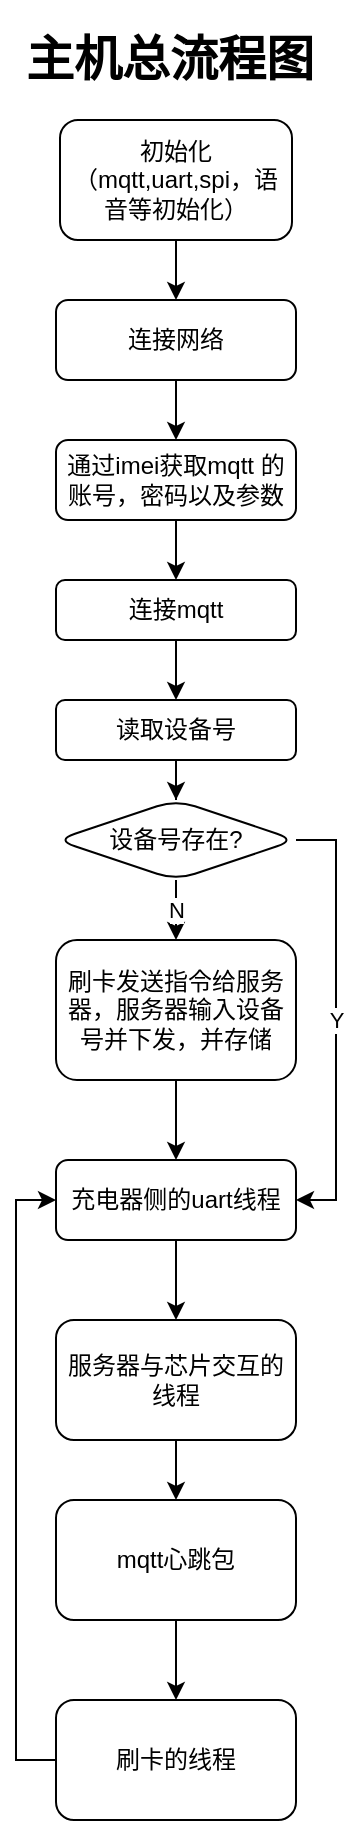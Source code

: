 <mxfile version="14.7.3" type="github" pages="5">
  <diagram id="C5RBs43oDa-KdzZeNtuy" name="第1页">
    <mxGraphModel dx="1422" dy="706" grid="1" gridSize="10" guides="1" tooltips="1" connect="1" arrows="1" fold="1" page="1" pageScale="1" pageWidth="827" pageHeight="1169" math="0" shadow="0">
      <root>
        <mxCell id="WIyWlLk6GJQsqaUBKTNV-0" />
        <mxCell id="WIyWlLk6GJQsqaUBKTNV-1" parent="WIyWlLk6GJQsqaUBKTNV-0" />
        <mxCell id="UVPQSrzfOadHY_243R0E-7" value="" style="edgeStyle=orthogonalEdgeStyle;rounded=0;orthogonalLoop=1;jettySize=auto;html=1;" parent="WIyWlLk6GJQsqaUBKTNV-1" source="WIyWlLk6GJQsqaUBKTNV-3" target="UVPQSrzfOadHY_243R0E-6" edge="1">
          <mxGeometry relative="1" as="geometry" />
        </mxCell>
        <mxCell id="WIyWlLk6GJQsqaUBKTNV-3" value="初始化（mqtt,uart,spi，语音等初始化）" style="rounded=1;whiteSpace=wrap;html=1;fontSize=12;glass=0;strokeWidth=1;shadow=0;" parent="WIyWlLk6GJQsqaUBKTNV-1" vertex="1">
          <mxGeometry x="336" y="110" width="116" height="60" as="geometry" />
        </mxCell>
        <mxCell id="UVPQSrzfOadHY_243R0E-9" value="" style="edgeStyle=orthogonalEdgeStyle;rounded=0;orthogonalLoop=1;jettySize=auto;html=1;" parent="WIyWlLk6GJQsqaUBKTNV-1" source="UVPQSrzfOadHY_243R0E-6" target="UVPQSrzfOadHY_243R0E-8" edge="1">
          <mxGeometry relative="1" as="geometry" />
        </mxCell>
        <mxCell id="UVPQSrzfOadHY_243R0E-6" value="连接网络" style="whiteSpace=wrap;html=1;rounded=1;shadow=0;strokeWidth=1;glass=0;" parent="WIyWlLk6GJQsqaUBKTNV-1" vertex="1">
          <mxGeometry x="334" y="200" width="120" height="40" as="geometry" />
        </mxCell>
        <mxCell id="UVPQSrzfOadHY_243R0E-19" value="" style="edgeStyle=orthogonalEdgeStyle;rounded=0;orthogonalLoop=1;jettySize=auto;html=1;" parent="WIyWlLk6GJQsqaUBKTNV-1" source="UVPQSrzfOadHY_243R0E-8" target="UVPQSrzfOadHY_243R0E-18" edge="1">
          <mxGeometry relative="1" as="geometry" />
        </mxCell>
        <mxCell id="UVPQSrzfOadHY_243R0E-8" value="通过imei获取mqtt 的账号，密码以及参数" style="whiteSpace=wrap;html=1;rounded=1;shadow=0;strokeWidth=1;glass=0;" parent="WIyWlLk6GJQsqaUBKTNV-1" vertex="1">
          <mxGeometry x="334" y="270" width="120" height="40" as="geometry" />
        </mxCell>
        <mxCell id="UVPQSrzfOadHY_243R0E-44" style="edgeStyle=orthogonalEdgeStyle;rounded=0;orthogonalLoop=1;jettySize=auto;html=1;exitX=0.5;exitY=1;exitDx=0;exitDy=0;entryX=0.5;entryY=0;entryDx=0;entryDy=0;" parent="WIyWlLk6GJQsqaUBKTNV-1" source="UVPQSrzfOadHY_243R0E-18" target="UVPQSrzfOadHY_243R0E-42" edge="1">
          <mxGeometry relative="1" as="geometry" />
        </mxCell>
        <mxCell id="UVPQSrzfOadHY_243R0E-18" value="连接mqtt" style="rounded=1;whiteSpace=wrap;html=1;" parent="WIyWlLk6GJQsqaUBKTNV-1" vertex="1">
          <mxGeometry x="334" y="340" width="120" height="30" as="geometry" />
        </mxCell>
        <object label="N" id="UVPQSrzfOadHY_243R0E-28">
          <mxCell style="edgeStyle=orthogonalEdgeStyle;rounded=0;orthogonalLoop=1;jettySize=auto;html=1;" parent="WIyWlLk6GJQsqaUBKTNV-1" source="UVPQSrzfOadHY_243R0E-25" target="UVPQSrzfOadHY_243R0E-27" edge="1">
            <mxGeometry relative="1" as="geometry" />
          </mxCell>
        </object>
        <mxCell id="UVPQSrzfOadHY_243R0E-55" value="Y" style="edgeStyle=orthogonalEdgeStyle;rounded=0;orthogonalLoop=1;jettySize=auto;html=1;exitX=1;exitY=0.5;exitDx=0;exitDy=0;entryX=1;entryY=0.5;entryDx=0;entryDy=0;" parent="WIyWlLk6GJQsqaUBKTNV-1" source="UVPQSrzfOadHY_243R0E-25" target="UVPQSrzfOadHY_243R0E-36" edge="1">
          <mxGeometry relative="1" as="geometry" />
        </mxCell>
        <mxCell id="UVPQSrzfOadHY_243R0E-25" value="设备号存在?" style="rhombus;whiteSpace=wrap;html=1;rounded=1;" parent="WIyWlLk6GJQsqaUBKTNV-1" vertex="1">
          <mxGeometry x="334" y="450" width="120" height="40" as="geometry" />
        </mxCell>
        <mxCell id="UVPQSrzfOadHY_243R0E-37" value="" style="edgeStyle=orthogonalEdgeStyle;rounded=0;orthogonalLoop=1;jettySize=auto;html=1;" parent="WIyWlLk6GJQsqaUBKTNV-1" source="UVPQSrzfOadHY_243R0E-27" target="UVPQSrzfOadHY_243R0E-36" edge="1">
          <mxGeometry relative="1" as="geometry" />
        </mxCell>
        <mxCell id="UVPQSrzfOadHY_243R0E-27" value="刷卡发送指令给服务器，服务器输入设备号并下发，并存储" style="whiteSpace=wrap;html=1;rounded=1;" parent="WIyWlLk6GJQsqaUBKTNV-1" vertex="1">
          <mxGeometry x="334" y="520" width="120" height="70" as="geometry" />
        </mxCell>
        <mxCell id="UVPQSrzfOadHY_243R0E-52" value="" style="edgeStyle=orthogonalEdgeStyle;rounded=0;orthogonalLoop=1;jettySize=auto;html=1;" parent="WIyWlLk6GJQsqaUBKTNV-1" source="UVPQSrzfOadHY_243R0E-36" target="UVPQSrzfOadHY_243R0E-51" edge="1">
          <mxGeometry relative="1" as="geometry" />
        </mxCell>
        <mxCell id="UVPQSrzfOadHY_243R0E-36" value="充电器侧的uart线程" style="whiteSpace=wrap;html=1;rounded=1;" parent="WIyWlLk6GJQsqaUBKTNV-1" vertex="1">
          <mxGeometry x="334" y="630" width="120" height="40" as="geometry" />
        </mxCell>
        <mxCell id="UVPQSrzfOadHY_243R0E-48" style="edgeStyle=orthogonalEdgeStyle;rounded=0;orthogonalLoop=1;jettySize=auto;html=1;exitX=0.5;exitY=1;exitDx=0;exitDy=0;" parent="WIyWlLk6GJQsqaUBKTNV-1" source="UVPQSrzfOadHY_243R0E-42" target="UVPQSrzfOadHY_243R0E-25" edge="1">
          <mxGeometry relative="1" as="geometry" />
        </mxCell>
        <mxCell id="UVPQSrzfOadHY_243R0E-42" value="读取设备号" style="rounded=1;whiteSpace=wrap;html=1;" parent="WIyWlLk6GJQsqaUBKTNV-1" vertex="1">
          <mxGeometry x="334" y="400" width="120" height="30" as="geometry" />
        </mxCell>
        <mxCell id="vtrf_1BCmKw597Qyf-bW-1" style="edgeStyle=orthogonalEdgeStyle;rounded=0;orthogonalLoop=1;jettySize=auto;html=1;exitX=0.5;exitY=1;exitDx=0;exitDy=0;entryX=0.5;entryY=0;entryDx=0;entryDy=0;" parent="WIyWlLk6GJQsqaUBKTNV-1" source="UVPQSrzfOadHY_243R0E-51" target="vtrf_1BCmKw597Qyf-bW-0" edge="1">
          <mxGeometry relative="1" as="geometry" />
        </mxCell>
        <mxCell id="UVPQSrzfOadHY_243R0E-51" value="服务器与芯片交互的线程" style="whiteSpace=wrap;html=1;rounded=1;" parent="WIyWlLk6GJQsqaUBKTNV-1" vertex="1">
          <mxGeometry x="334" y="710" width="120" height="60" as="geometry" />
        </mxCell>
        <mxCell id="UVPQSrzfOadHY_243R0E-56" style="edgeStyle=orthogonalEdgeStyle;rounded=0;orthogonalLoop=1;jettySize=auto;html=1;exitX=0;exitY=0.5;exitDx=0;exitDy=0;entryX=0;entryY=0.5;entryDx=0;entryDy=0;" parent="WIyWlLk6GJQsqaUBKTNV-1" source="UVPQSrzfOadHY_243R0E-53" target="UVPQSrzfOadHY_243R0E-36" edge="1">
          <mxGeometry relative="1" as="geometry" />
        </mxCell>
        <mxCell id="UVPQSrzfOadHY_243R0E-53" value="刷卡的线程" style="whiteSpace=wrap;html=1;rounded=1;" parent="WIyWlLk6GJQsqaUBKTNV-1" vertex="1">
          <mxGeometry x="334" y="900" width="120" height="60" as="geometry" />
        </mxCell>
        <mxCell id="UVPQSrzfOadHY_243R0E-60" value="&lt;h1&gt;主机总流程图&lt;/h1&gt;" style="text;html=1;strokeColor=none;fillColor=none;spacing=5;spacingTop=-20;whiteSpace=wrap;overflow=hidden;rounded=0;" parent="WIyWlLk6GJQsqaUBKTNV-1" vertex="1">
          <mxGeometry x="313.5" y="60" width="161" height="50" as="geometry" />
        </mxCell>
        <mxCell id="vtrf_1BCmKw597Qyf-bW-2" style="edgeStyle=orthogonalEdgeStyle;rounded=0;orthogonalLoop=1;jettySize=auto;html=1;exitX=0.5;exitY=1;exitDx=0;exitDy=0;entryX=0.5;entryY=0;entryDx=0;entryDy=0;" parent="WIyWlLk6GJQsqaUBKTNV-1" source="vtrf_1BCmKw597Qyf-bW-0" target="UVPQSrzfOadHY_243R0E-53" edge="1">
          <mxGeometry relative="1" as="geometry" />
        </mxCell>
        <mxCell id="vtrf_1BCmKw597Qyf-bW-0" value="mqtt心跳包" style="rounded=1;whiteSpace=wrap;html=1;" parent="WIyWlLk6GJQsqaUBKTNV-1" vertex="1">
          <mxGeometry x="334" y="800" width="120" height="60" as="geometry" />
        </mxCell>
      </root>
    </mxGraphModel>
  </diagram>
  <diagram id="nj0AoKfuhvohnEqDAQ3e" name="第 2 页">
    <mxGraphModel dx="1422" dy="706" grid="1" gridSize="10" guides="1" tooltips="1" connect="1" arrows="1" fold="1" page="1" pageScale="1" pageWidth="827" pageHeight="1169" math="0" shadow="0">
      <root>
        <mxCell id="WlBqfJiJpJ3YBaILudPC-0" />
        <mxCell id="WlBqfJiJpJ3YBaILudPC-1" parent="WlBqfJiJpJ3YBaILudPC-0" />
        <mxCell id="qhLsab74K54gPuSMVCuZ-0" value="" style="edgeStyle=orthogonalEdgeStyle;rounded=0;orthogonalLoop=1;jettySize=auto;html=1;" parent="WlBqfJiJpJ3YBaILudPC-1" source="qhLsab74K54gPuSMVCuZ-1" target="qhLsab74K54gPuSMVCuZ-3" edge="1">
          <mxGeometry relative="1" as="geometry" />
        </mxCell>
        <mxCell id="qhLsab74K54gPuSMVCuZ-1" value="接收对应的指令" style="rounded=1;whiteSpace=wrap;html=1;fontSize=12;glass=0;strokeWidth=1;shadow=0;" parent="WlBqfJiJpJ3YBaILudPC-1" vertex="1">
          <mxGeometry x="200" y="50" width="120" height="40" as="geometry" />
        </mxCell>
        <mxCell id="qhLsab74K54gPuSMVCuZ-2" value="" style="edgeStyle=orthogonalEdgeStyle;rounded=0;orthogonalLoop=1;jettySize=auto;html=1;" parent="WlBqfJiJpJ3YBaILudPC-1" source="qhLsab74K54gPuSMVCuZ-3" target="qhLsab74K54gPuSMVCuZ-5" edge="1">
          <mxGeometry relative="1" as="geometry" />
        </mxCell>
        <mxCell id="qhLsab74K54gPuSMVCuZ-3" value="对指令做对应的解析" style="rounded=1;whiteSpace=wrap;html=1;fontSize=12;glass=0;strokeWidth=1;shadow=0;" parent="WlBqfJiJpJ3YBaILudPC-1" vertex="1">
          <mxGeometry x="200" y="120" width="120" height="40" as="geometry" />
        </mxCell>
        <mxCell id="qhLsab74K54gPuSMVCuZ-4" value="" style="edgeStyle=orthogonalEdgeStyle;rounded=0;orthogonalLoop=1;jettySize=auto;html=1;" parent="WlBqfJiJpJ3YBaILudPC-1" source="qhLsab74K54gPuSMVCuZ-5" target="qhLsab74K54gPuSMVCuZ-7" edge="1">
          <mxGeometry relative="1" as="geometry" />
        </mxCell>
        <mxCell id="qhLsab74K54gPuSMVCuZ-5" value="获取cd的值，并且根据cd的值做不同的逻辑处理" style="rounded=1;whiteSpace=wrap;html=1;fontSize=12;glass=0;strokeWidth=1;shadow=0;" parent="WlBqfJiJpJ3YBaILudPC-1" vertex="1">
          <mxGeometry x="200" y="180" width="120" height="60" as="geometry" />
        </mxCell>
        <mxCell id="qhLsab74K54gPuSMVCuZ-6" value="N" style="edgeStyle=orthogonalEdgeStyle;rounded=0;orthogonalLoop=1;jettySize=auto;html=1;" parent="WlBqfJiJpJ3YBaILudPC-1" source="qhLsab74K54gPuSMVCuZ-7" target="qhLsab74K54gPuSMVCuZ-9" edge="1">
          <mxGeometry relative="1" as="geometry" />
        </mxCell>
        <mxCell id="JHAGNPXm0RqZZuI5D1Ja-26" value="Y" style="edgeStyle=orthogonalEdgeStyle;rounded=0;orthogonalLoop=1;jettySize=auto;html=1;" parent="WlBqfJiJpJ3YBaILudPC-1" source="qhLsab74K54gPuSMVCuZ-7" target="JHAGNPXm0RqZZuI5D1Ja-25" edge="1">
          <mxGeometry relative="1" as="geometry" />
        </mxCell>
        <mxCell id="qhLsab74K54gPuSMVCuZ-7" value="cd = 01?" style="rhombus;whiteSpace=wrap;html=1;rounded=1;shadow=0;strokeWidth=1;glass=0;" parent="WlBqfJiJpJ3YBaILudPC-1" vertex="1">
          <mxGeometry x="190" y="260" width="140" height="50" as="geometry" />
        </mxCell>
        <mxCell id="qhLsab74K54gPuSMVCuZ-8" value="N" style="edgeStyle=orthogonalEdgeStyle;rounded=0;orthogonalLoop=1;jettySize=auto;html=1;" parent="WlBqfJiJpJ3YBaILudPC-1" source="qhLsab74K54gPuSMVCuZ-9" target="qhLsab74K54gPuSMVCuZ-10" edge="1">
          <mxGeometry relative="1" as="geometry" />
        </mxCell>
        <mxCell id="JHAGNPXm0RqZZuI5D1Ja-30" value="Y" style="edgeStyle=orthogonalEdgeStyle;rounded=0;orthogonalLoop=1;jettySize=auto;html=1;" parent="WlBqfJiJpJ3YBaILudPC-1" source="qhLsab74K54gPuSMVCuZ-9" target="JHAGNPXm0RqZZuI5D1Ja-29" edge="1">
          <mxGeometry relative="1" as="geometry" />
        </mxCell>
        <mxCell id="qhLsab74K54gPuSMVCuZ-9" value="cd = 02?" style="rhombus;whiteSpace=wrap;html=1;rounded=1;shadow=0;strokeWidth=1;glass=0;" parent="WlBqfJiJpJ3YBaILudPC-1" vertex="1">
          <mxGeometry x="190" y="330" width="140" height="50" as="geometry" />
        </mxCell>
        <mxCell id="JHAGNPXm0RqZZuI5D1Ja-1" value="N" style="edgeStyle=orthogonalEdgeStyle;rounded=0;orthogonalLoop=1;jettySize=auto;html=1;" parent="WlBqfJiJpJ3YBaILudPC-1" source="qhLsab74K54gPuSMVCuZ-10" target="JHAGNPXm0RqZZuI5D1Ja-0" edge="1">
          <mxGeometry relative="1" as="geometry" />
        </mxCell>
        <mxCell id="JHAGNPXm0RqZZuI5D1Ja-37" value="Y" style="edgeStyle=orthogonalEdgeStyle;rounded=0;orthogonalLoop=1;jettySize=auto;html=1;" parent="WlBqfJiJpJ3YBaILudPC-1" source="qhLsab74K54gPuSMVCuZ-10" target="JHAGNPXm0RqZZuI5D1Ja-36" edge="1">
          <mxGeometry relative="1" as="geometry" />
        </mxCell>
        <mxCell id="qhLsab74K54gPuSMVCuZ-10" value="cd = 03?" style="rhombus;whiteSpace=wrap;html=1;rounded=1;shadow=0;strokeWidth=1;glass=0;" parent="WlBqfJiJpJ3YBaILudPC-1" vertex="1">
          <mxGeometry x="190" y="400" width="140" height="50" as="geometry" />
        </mxCell>
        <mxCell id="JHAGNPXm0RqZZuI5D1Ja-3" value="N" style="edgeStyle=orthogonalEdgeStyle;rounded=0;orthogonalLoop=1;jettySize=auto;html=1;" parent="WlBqfJiJpJ3YBaILudPC-1" source="JHAGNPXm0RqZZuI5D1Ja-0" target="JHAGNPXm0RqZZuI5D1Ja-2" edge="1">
          <mxGeometry relative="1" as="geometry" />
        </mxCell>
        <mxCell id="JHAGNPXm0RqZZuI5D1Ja-43" value="Y" style="edgeStyle=orthogonalEdgeStyle;rounded=0;orthogonalLoop=1;jettySize=auto;html=1;" parent="WlBqfJiJpJ3YBaILudPC-1" source="JHAGNPXm0RqZZuI5D1Ja-0" target="JHAGNPXm0RqZZuI5D1Ja-42" edge="1">
          <mxGeometry relative="1" as="geometry" />
        </mxCell>
        <mxCell id="JHAGNPXm0RqZZuI5D1Ja-0" value="cd = 04?" style="rhombus;whiteSpace=wrap;html=1;rounded=1;shadow=0;strokeWidth=1;glass=0;" parent="WlBqfJiJpJ3YBaILudPC-1" vertex="1">
          <mxGeometry x="190" y="470" width="140" height="50" as="geometry" />
        </mxCell>
        <mxCell id="JHAGNPXm0RqZZuI5D1Ja-46" value="Y" style="edgeStyle=orthogonalEdgeStyle;rounded=0;orthogonalLoop=1;jettySize=auto;html=1;" parent="WlBqfJiJpJ3YBaILudPC-1" source="JHAGNPXm0RqZZuI5D1Ja-2" target="JHAGNPXm0RqZZuI5D1Ja-45" edge="1">
          <mxGeometry relative="1" as="geometry" />
        </mxCell>
        <mxCell id="1zuW1Lts1SYCn5vjV-CP-2" value="N" style="edgeStyle=orthogonalEdgeStyle;rounded=0;orthogonalLoop=1;jettySize=auto;html=1;" edge="1" parent="WlBqfJiJpJ3YBaILudPC-1" source="JHAGNPXm0RqZZuI5D1Ja-2" target="1zuW1Lts1SYCn5vjV-CP-1">
          <mxGeometry relative="1" as="geometry" />
        </mxCell>
        <mxCell id="JHAGNPXm0RqZZuI5D1Ja-2" value="cd = 47?" style="rhombus;whiteSpace=wrap;html=1;rounded=1;shadow=0;strokeWidth=1;glass=0;" parent="WlBqfJiJpJ3YBaILudPC-1" vertex="1">
          <mxGeometry x="190" y="550" width="140" height="50" as="geometry" />
        </mxCell>
        <mxCell id="JHAGNPXm0RqZZuI5D1Ja-7" value="N" style="edgeStyle=orthogonalEdgeStyle;rounded=0;orthogonalLoop=1;jettySize=auto;html=1;" parent="WlBqfJiJpJ3YBaILudPC-1" source="JHAGNPXm0RqZZuI5D1Ja-4" target="JHAGNPXm0RqZZuI5D1Ja-6" edge="1">
          <mxGeometry relative="1" as="geometry" />
        </mxCell>
        <mxCell id="JHAGNPXm0RqZZuI5D1Ja-51" value="Y" style="edgeStyle=orthogonalEdgeStyle;rounded=0;orthogonalLoop=1;jettySize=auto;html=1;" parent="WlBqfJiJpJ3YBaILudPC-1" source="JHAGNPXm0RqZZuI5D1Ja-4" target="JHAGNPXm0RqZZuI5D1Ja-50" edge="1">
          <mxGeometry relative="1" as="geometry" />
        </mxCell>
        <mxCell id="JHAGNPXm0RqZZuI5D1Ja-4" value="cd = 51?" style="rhombus;whiteSpace=wrap;html=1;rounded=1;shadow=0;strokeWidth=1;glass=0;" parent="WlBqfJiJpJ3YBaILudPC-1" vertex="1">
          <mxGeometry x="190" y="740" width="140" height="50" as="geometry" />
        </mxCell>
        <mxCell id="JHAGNPXm0RqZZuI5D1Ja-55" value="Y" style="edgeStyle=orthogonalEdgeStyle;rounded=0;orthogonalLoop=1;jettySize=auto;html=1;" parent="WlBqfJiJpJ3YBaILudPC-1" source="JHAGNPXm0RqZZuI5D1Ja-6" target="JHAGNPXm0RqZZuI5D1Ja-54" edge="1">
          <mxGeometry relative="1" as="geometry" />
        </mxCell>
        <mxCell id="XDMrKnaGf-O-BWawbo6K-1" value="N" style="edgeStyle=orthogonalEdgeStyle;rounded=0;orthogonalLoop=1;jettySize=auto;html=1;" parent="WlBqfJiJpJ3YBaILudPC-1" source="JHAGNPXm0RqZZuI5D1Ja-6" target="XDMrKnaGf-O-BWawbo6K-0" edge="1">
          <mxGeometry relative="1" as="geometry" />
        </mxCell>
        <mxCell id="JHAGNPXm0RqZZuI5D1Ja-6" value="cd = 52?" style="rhombus;whiteSpace=wrap;html=1;rounded=1;shadow=0;strokeWidth=1;glass=0;" parent="WlBqfJiJpJ3YBaILudPC-1" vertex="1">
          <mxGeometry x="190" y="820" width="140" height="50" as="geometry" />
        </mxCell>
        <mxCell id="JHAGNPXm0RqZZuI5D1Ja-59" value="Y" style="edgeStyle=orthogonalEdgeStyle;rounded=0;orthogonalLoop=1;jettySize=auto;html=1;" parent="WlBqfJiJpJ3YBaILudPC-1" source="JHAGNPXm0RqZZuI5D1Ja-8" target="JHAGNPXm0RqZZuI5D1Ja-58" edge="1">
          <mxGeometry relative="1" as="geometry" />
        </mxCell>
        <mxCell id="1zuW1Lts1SYCn5vjV-CP-0" value="N" style="edgeStyle=orthogonalEdgeStyle;rounded=0;orthogonalLoop=1;jettySize=auto;html=1;exitX=0.5;exitY=1;exitDx=0;exitDy=0;entryX=0.5;entryY=0;entryDx=0;entryDy=0;" edge="1" parent="WlBqfJiJpJ3YBaILudPC-1" source="JHAGNPXm0RqZZuI5D1Ja-8" target="JHAGNPXm0RqZZuI5D1Ja-10">
          <mxGeometry relative="1" as="geometry" />
        </mxCell>
        <mxCell id="JHAGNPXm0RqZZuI5D1Ja-8" value="cd = 80?" style="rhombus;whiteSpace=wrap;html=1;rounded=1;shadow=0;strokeWidth=1;glass=0;" parent="WlBqfJiJpJ3YBaILudPC-1" vertex="1">
          <mxGeometry x="190" y="980" width="140" height="50" as="geometry" />
        </mxCell>
        <object label="N" id="JHAGNPXm0RqZZuI5D1Ja-12">
          <mxCell style="edgeStyle=orthogonalEdgeStyle;rounded=0;orthogonalLoop=1;jettySize=auto;html=1;exitX=0.5;exitY=1;exitDx=0;exitDy=0;entryX=0;entryY=0.5;entryDx=0;entryDy=0;" parent="WlBqfJiJpJ3YBaILudPC-1" source="JHAGNPXm0RqZZuI5D1Ja-10" target="qhLsab74K54gPuSMVCuZ-1" edge="1">
            <mxGeometry relative="1" as="geometry" />
          </mxCell>
        </object>
        <mxCell id="JHAGNPXm0RqZZuI5D1Ja-62" value="Y" style="edgeStyle=orthogonalEdgeStyle;rounded=0;orthogonalLoop=1;jettySize=auto;html=1;" parent="WlBqfJiJpJ3YBaILudPC-1" source="JHAGNPXm0RqZZuI5D1Ja-10" target="JHAGNPXm0RqZZuI5D1Ja-61" edge="1">
          <mxGeometry relative="1" as="geometry" />
        </mxCell>
        <mxCell id="JHAGNPXm0RqZZuI5D1Ja-10" value="cd = 82?" style="rhombus;whiteSpace=wrap;html=1;rounded=1;shadow=0;strokeWidth=1;glass=0;" parent="WlBqfJiJpJ3YBaILudPC-1" vertex="1">
          <mxGeometry x="190" y="1080" width="140" height="50" as="geometry" />
        </mxCell>
        <mxCell id="JHAGNPXm0RqZZuI5D1Ja-28" style="edgeStyle=orthogonalEdgeStyle;rounded=0;orthogonalLoop=1;jettySize=auto;html=1;exitX=0.5;exitY=0;exitDx=0;exitDy=0;entryX=1;entryY=0.5;entryDx=0;entryDy=0;" parent="WlBqfJiJpJ3YBaILudPC-1" source="JHAGNPXm0RqZZuI5D1Ja-25" target="qhLsab74K54gPuSMVCuZ-1" edge="1">
          <mxGeometry relative="1" as="geometry">
            <Array as="points">
              <mxPoint x="392" y="70" />
            </Array>
          </mxGeometry>
        </mxCell>
        <mxCell id="JHAGNPXm0RqZZuI5D1Ja-25" value="获取单个端口的信息，并发送给服务器" style="whiteSpace=wrap;html=1;rounded=1;shadow=0;strokeWidth=1;glass=0;" parent="WlBqfJiJpJ3YBaILudPC-1" vertex="1">
          <mxGeometry x="354" y="260" width="76" height="50" as="geometry" />
        </mxCell>
        <mxCell id="1zuW1Lts1SYCn5vjV-CP-7" style="edgeStyle=orthogonalEdgeStyle;rounded=0;orthogonalLoop=1;jettySize=auto;html=1;exitX=1;exitY=0.5;exitDx=0;exitDy=0;entryX=1;entryY=0.5;entryDx=0;entryDy=0;" edge="1" parent="WlBqfJiJpJ3YBaILudPC-1" source="JHAGNPXm0RqZZuI5D1Ja-29" target="qhLsab74K54gPuSMVCuZ-1">
          <mxGeometry relative="1" as="geometry" />
        </mxCell>
        <mxCell id="JHAGNPXm0RqZZuI5D1Ja-29" value="播报余额，并且提示用户选择端口，设置20s的时间让用户选择端口" style="whiteSpace=wrap;html=1;rounded=1;shadow=0;strokeWidth=1;glass=0;" parent="WlBqfJiJpJ3YBaILudPC-1" vertex="1">
          <mxGeometry x="354" y="325" width="120" height="60" as="geometry" />
        </mxCell>
        <mxCell id="JHAGNPXm0RqZZuI5D1Ja-40" style="edgeStyle=orthogonalEdgeStyle;rounded=0;orthogonalLoop=1;jettySize=auto;html=1;exitX=1;exitY=0.5;exitDx=0;exitDy=0;entryX=1;entryY=0.5;entryDx=0;entryDy=0;" parent="WlBqfJiJpJ3YBaILudPC-1" source="JHAGNPXm0RqZZuI5D1Ja-36" target="qhLsab74K54gPuSMVCuZ-1" edge="1">
          <mxGeometry relative="1" as="geometry">
            <Array as="points">
              <mxPoint x="510" y="425" />
              <mxPoint x="510" y="70" />
            </Array>
          </mxGeometry>
        </mxCell>
        <mxCell id="JHAGNPXm0RqZZuI5D1Ja-36" value="停止结束充电指令的发送" style="whiteSpace=wrap;html=1;rounded=1;shadow=0;strokeWidth=1;glass=0;" parent="WlBqfJiJpJ3YBaILudPC-1" vertex="1">
          <mxGeometry x="354" y="395" width="120" height="60" as="geometry" />
        </mxCell>
        <mxCell id="JHAGNPXm0RqZZuI5D1Ja-44" style="edgeStyle=orthogonalEdgeStyle;rounded=0;orthogonalLoop=1;jettySize=auto;html=1;exitX=1;exitY=0.5;exitDx=0;exitDy=0;entryX=1;entryY=0.5;entryDx=0;entryDy=0;" parent="WlBqfJiJpJ3YBaILudPC-1" source="JHAGNPXm0RqZZuI5D1Ja-42" target="qhLsab74K54gPuSMVCuZ-1" edge="1">
          <mxGeometry relative="1" as="geometry">
            <Array as="points">
              <mxPoint x="530" y="495" />
              <mxPoint x="530" y="70" />
            </Array>
          </mxGeometry>
        </mxCell>
        <mxCell id="JHAGNPXm0RqZZuI5D1Ja-42" value="停止开始充电指令的发送" style="whiteSpace=wrap;html=1;rounded=1;shadow=0;strokeWidth=1;glass=0;" parent="WlBqfJiJpJ3YBaILudPC-1" vertex="1">
          <mxGeometry x="354" y="465" width="120" height="60" as="geometry" />
        </mxCell>
        <mxCell id="JHAGNPXm0RqZZuI5D1Ja-49" style="edgeStyle=orthogonalEdgeStyle;rounded=0;orthogonalLoop=1;jettySize=auto;html=1;exitX=1;exitY=0.5;exitDx=0;exitDy=0;entryX=1;entryY=0.5;entryDx=0;entryDy=0;" parent="WlBqfJiJpJ3YBaILudPC-1" source="JHAGNPXm0RqZZuI5D1Ja-45" target="qhLsab74K54gPuSMVCuZ-1" edge="1">
          <mxGeometry relative="1" as="geometry">
            <Array as="points">
              <mxPoint x="474" y="580" />
              <mxPoint x="550" y="580" />
              <mxPoint x="550" y="70" />
            </Array>
          </mxGeometry>
        </mxCell>
        <mxCell id="JHAGNPXm0RqZZuI5D1Ja-45" value="将接收到的透传指令转发给充电桩" style="whiteSpace=wrap;html=1;rounded=1;shadow=0;strokeWidth=1;glass=0;" parent="WlBqfJiJpJ3YBaILudPC-1" vertex="1">
          <mxGeometry x="354" y="545" width="120" height="60" as="geometry" />
        </mxCell>
        <mxCell id="JHAGNPXm0RqZZuI5D1Ja-53" style="edgeStyle=orthogonalEdgeStyle;rounded=0;orthogonalLoop=1;jettySize=auto;html=1;exitX=1;exitY=0.5;exitDx=0;exitDy=0;entryX=1;entryY=0.5;entryDx=0;entryDy=0;" parent="WlBqfJiJpJ3YBaILudPC-1" source="JHAGNPXm0RqZZuI5D1Ja-50" target="qhLsab74K54gPuSMVCuZ-1" edge="1">
          <mxGeometry relative="1" as="geometry">
            <Array as="points">
              <mxPoint x="590" y="765" />
              <mxPoint x="590" y="70" />
            </Array>
          </mxGeometry>
        </mxCell>
        <mxCell id="JHAGNPXm0RqZZuI5D1Ja-50" value="开启添加管理员卡模式，2min有效" style="whiteSpace=wrap;html=1;rounded=1;shadow=0;strokeWidth=1;glass=0;" parent="WlBqfJiJpJ3YBaILudPC-1" vertex="1">
          <mxGeometry x="354" y="735" width="120" height="60" as="geometry" />
        </mxCell>
        <mxCell id="JHAGNPXm0RqZZuI5D1Ja-56" style="edgeStyle=orthogonalEdgeStyle;rounded=0;orthogonalLoop=1;jettySize=auto;html=1;exitX=1;exitY=0.5;exitDx=0;exitDy=0;entryX=1;entryY=0.5;entryDx=0;entryDy=0;" parent="WlBqfJiJpJ3YBaILudPC-1" source="JHAGNPXm0RqZZuI5D1Ja-54" target="qhLsab74K54gPuSMVCuZ-1" edge="1">
          <mxGeometry relative="1" as="geometry">
            <Array as="points">
              <mxPoint x="474" y="850" />
              <mxPoint x="610" y="850" />
              <mxPoint x="610" y="70" />
            </Array>
          </mxGeometry>
        </mxCell>
        <mxCell id="JHAGNPXm0RqZZuI5D1Ja-54" value="删除对应的管理员卡，成功返回给服务器" style="whiteSpace=wrap;html=1;rounded=1;shadow=0;strokeWidth=1;glass=0;" parent="WlBqfJiJpJ3YBaILudPC-1" vertex="1">
          <mxGeometry x="354" y="815" width="120" height="60" as="geometry" />
        </mxCell>
        <mxCell id="JHAGNPXm0RqZZuI5D1Ja-60" style="edgeStyle=orthogonalEdgeStyle;rounded=0;orthogonalLoop=1;jettySize=auto;html=1;exitX=1;exitY=0.5;exitDx=0;exitDy=0;entryX=1;entryY=0.5;entryDx=0;entryDy=0;" parent="WlBqfJiJpJ3YBaILudPC-1" source="JHAGNPXm0RqZZuI5D1Ja-58" target="qhLsab74K54gPuSMVCuZ-1" edge="1">
          <mxGeometry relative="1" as="geometry">
            <Array as="points">
              <mxPoint x="650" y="1005" />
              <mxPoint x="650" y="70" />
            </Array>
          </mxGeometry>
        </mxCell>
        <mxCell id="JHAGNPXm0RqZZuI5D1Ja-58" value="进行远程升级" style="whiteSpace=wrap;html=1;rounded=1;shadow=0;strokeWidth=1;glass=0;" parent="WlBqfJiJpJ3YBaILudPC-1" vertex="1">
          <mxGeometry x="353.5" y="975" width="120" height="60" as="geometry" />
        </mxCell>
        <mxCell id="JHAGNPXm0RqZZuI5D1Ja-63" style="edgeStyle=orthogonalEdgeStyle;rounded=0;orthogonalLoop=1;jettySize=auto;html=1;exitX=1;exitY=0.5;exitDx=0;exitDy=0;entryX=1;entryY=0.5;entryDx=0;entryDy=0;" parent="WlBqfJiJpJ3YBaILudPC-1" source="JHAGNPXm0RqZZuI5D1Ja-61" target="qhLsab74K54gPuSMVCuZ-1" edge="1">
          <mxGeometry relative="1" as="geometry">
            <Array as="points">
              <mxPoint x="670" y="1105" />
              <mxPoint x="670" y="70" />
            </Array>
          </mxGeometry>
        </mxCell>
        <mxCell id="JHAGNPXm0RqZZuI5D1Ja-61" value="调用uart进行开始充电或者结束充电的操作，开始充电时，存入订单号，充电时长，结束充电时清除" style="whiteSpace=wrap;html=1;rounded=1;shadow=0;strokeWidth=1;glass=0;" parent="WlBqfJiJpJ3YBaILudPC-1" vertex="1">
          <mxGeometry x="354" y="1062.5" width="120" height="85" as="geometry" />
        </mxCell>
        <mxCell id="JHAGNPXm0RqZZuI5D1Ja-64" value="&lt;h1&gt;模块接收服务器指令的线程&lt;/h1&gt;" style="text;html=1;strokeColor=none;fillColor=none;spacing=5;spacingTop=-20;whiteSpace=wrap;overflow=hidden;rounded=0;" parent="WlBqfJiJpJ3YBaILudPC-1" vertex="1">
          <mxGeometry x="261" y="10" width="306" height="40" as="geometry" />
        </mxCell>
        <mxCell id="XDMrKnaGf-O-BWawbo6K-3" style="edgeStyle=orthogonalEdgeStyle;rounded=0;orthogonalLoop=1;jettySize=auto;html=1;exitX=0.5;exitY=1;exitDx=0;exitDy=0;entryX=0.5;entryY=0;entryDx=0;entryDy=0;" parent="WlBqfJiJpJ3YBaILudPC-1" source="XDMrKnaGf-O-BWawbo6K-0" target="JHAGNPXm0RqZZuI5D1Ja-8" edge="1">
          <mxGeometry relative="1" as="geometry" />
        </mxCell>
        <mxCell id="XDMrKnaGf-O-BWawbo6K-4" value="N" style="edgeStyle=orthogonalEdgeStyle;rounded=0;orthogonalLoop=1;jettySize=auto;html=1;" parent="WlBqfJiJpJ3YBaILudPC-1" source="XDMrKnaGf-O-BWawbo6K-0" target="JHAGNPXm0RqZZuI5D1Ja-8" edge="1">
          <mxGeometry relative="1" as="geometry" />
        </mxCell>
        <mxCell id="XDMrKnaGf-O-BWawbo6K-6" value="Y" style="edgeStyle=orthogonalEdgeStyle;rounded=0;orthogonalLoop=1;jettySize=auto;html=1;" parent="WlBqfJiJpJ3YBaILudPC-1" source="XDMrKnaGf-O-BWawbo6K-0" target="XDMrKnaGf-O-BWawbo6K-5" edge="1">
          <mxGeometry relative="1" as="geometry" />
        </mxCell>
        <mxCell id="XDMrKnaGf-O-BWawbo6K-0" value="cd = 60?" style="rhombus;whiteSpace=wrap;html=1;rounded=1;shadow=0;strokeWidth=1;glass=0;" parent="WlBqfJiJpJ3YBaILudPC-1" vertex="1">
          <mxGeometry x="190" y="900" width="140" height="40" as="geometry" />
        </mxCell>
        <mxCell id="XDMrKnaGf-O-BWawbo6K-7" style="edgeStyle=orthogonalEdgeStyle;rounded=0;orthogonalLoop=1;jettySize=auto;html=1;exitX=1;exitY=0.5;exitDx=0;exitDy=0;entryX=1;entryY=0.5;entryDx=0;entryDy=0;" parent="WlBqfJiJpJ3YBaILudPC-1" source="XDMrKnaGf-O-BWawbo6K-5" target="qhLsab74K54gPuSMVCuZ-1" edge="1">
          <mxGeometry relative="1" as="geometry">
            <Array as="points">
              <mxPoint x="630" y="920" />
              <mxPoint x="630" y="70" />
            </Array>
          </mxGeometry>
        </mxCell>
        <mxCell id="XDMrKnaGf-O-BWawbo6K-5" value="清除设备号" style="whiteSpace=wrap;html=1;rounded=1;shadow=0;strokeWidth=1;glass=0;" parent="WlBqfJiJpJ3YBaILudPC-1" vertex="1">
          <mxGeometry x="354" y="890" width="120" height="60" as="geometry" />
        </mxCell>
        <mxCell id="1zuW1Lts1SYCn5vjV-CP-6" style="edgeStyle=orthogonalEdgeStyle;rounded=0;orthogonalLoop=1;jettySize=auto;html=1;exitX=1;exitY=0.5;exitDx=0;exitDy=0;entryX=1;entryY=0.5;entryDx=0;entryDy=0;" edge="1" parent="WlBqfJiJpJ3YBaILudPC-1" source="XDMrKnaGf-O-BWawbo6K-11" target="qhLsab74K54gPuSMVCuZ-1">
          <mxGeometry relative="1" as="geometry">
            <Array as="points">
              <mxPoint x="570" y="665" />
              <mxPoint x="570" y="70" />
            </Array>
          </mxGeometry>
        </mxCell>
        <mxCell id="XDMrKnaGf-O-BWawbo6K-11" value="重启模块" style="whiteSpace=wrap;html=1;rounded=1;shadow=0;strokeWidth=1;glass=0;" parent="WlBqfJiJpJ3YBaILudPC-1" vertex="1">
          <mxGeometry x="356" y="635" width="116" height="60" as="geometry" />
        </mxCell>
        <mxCell id="1zuW1Lts1SYCn5vjV-CP-3" value="N" style="edgeStyle=orthogonalEdgeStyle;rounded=0;orthogonalLoop=1;jettySize=auto;html=1;exitX=0.5;exitY=1;exitDx=0;exitDy=0;" edge="1" parent="WlBqfJiJpJ3YBaILudPC-1" source="1zuW1Lts1SYCn5vjV-CP-1" target="JHAGNPXm0RqZZuI5D1Ja-4">
          <mxGeometry relative="1" as="geometry" />
        </mxCell>
        <mxCell id="1zuW1Lts1SYCn5vjV-CP-5" value="Y" style="edgeStyle=orthogonalEdgeStyle;rounded=0;orthogonalLoop=1;jettySize=auto;html=1;exitX=1;exitY=0.5;exitDx=0;exitDy=0;entryX=0;entryY=0.5;entryDx=0;entryDy=0;" edge="1" parent="WlBqfJiJpJ3YBaILudPC-1" source="1zuW1Lts1SYCn5vjV-CP-1" target="XDMrKnaGf-O-BWawbo6K-11">
          <mxGeometry relative="1" as="geometry" />
        </mxCell>
        <mxCell id="1zuW1Lts1SYCn5vjV-CP-1" value="cd = 48?" style="rhombus;whiteSpace=wrap;html=1;rounded=1;shadow=0;strokeWidth=1;glass=0;" vertex="1" parent="WlBqfJiJpJ3YBaILudPC-1">
          <mxGeometry x="190" y="640" width="140" height="50" as="geometry" />
        </mxCell>
      </root>
    </mxGraphModel>
  </diagram>
  <diagram id="kvcL0dwAzA3RSs6qhd5U" name="第 3 页">
    <mxGraphModel dx="1422" dy="762" grid="1" gridSize="10" guides="1" tooltips="1" connect="1" arrows="1" fold="1" page="1" pageScale="1" pageWidth="827" pageHeight="1169" math="0" shadow="0">
      <root>
        <mxCell id="hmg_yxEtdZ84rOAbMpDK-0" />
        <mxCell id="hmg_yxEtdZ84rOAbMpDK-1" parent="hmg_yxEtdZ84rOAbMpDK-0" />
        <mxCell id="hmg_yxEtdZ84rOAbMpDK-4" value="" style="edgeStyle=orthogonalEdgeStyle;rounded=0;orthogonalLoop=1;jettySize=auto;html=1;" edge="1" parent="hmg_yxEtdZ84rOAbMpDK-1" source="hmg_yxEtdZ84rOAbMpDK-2" target="hmg_yxEtdZ84rOAbMpDK-3">
          <mxGeometry relative="1" as="geometry" />
        </mxCell>
        <mxCell id="hmg_yxEtdZ84rOAbMpDK-2" value="接收充电桩发送的指令" style="rounded=1;whiteSpace=wrap;html=1;" vertex="1" parent="hmg_yxEtdZ84rOAbMpDK-1">
          <mxGeometry x="160" y="150" width="120" height="40" as="geometry" />
        </mxCell>
        <mxCell id="hmg_yxEtdZ84rOAbMpDK-8" value="" style="edgeStyle=orthogonalEdgeStyle;rounded=0;orthogonalLoop=1;jettySize=auto;html=1;" edge="1" parent="hmg_yxEtdZ84rOAbMpDK-1" source="hmg_yxEtdZ84rOAbMpDK-3" target="hmg_yxEtdZ84rOAbMpDK-7">
          <mxGeometry relative="1" as="geometry" />
        </mxCell>
        <mxCell id="hmg_yxEtdZ84rOAbMpDK-3" value="对接收到的命令进行校验" style="whiteSpace=wrap;html=1;rounded=1;" vertex="1" parent="hmg_yxEtdZ84rOAbMpDK-1">
          <mxGeometry x="160" y="210" width="120" height="40" as="geometry" />
        </mxCell>
        <mxCell id="hmg_yxEtdZ84rOAbMpDK-9" value="Y" style="edgeStyle=orthogonalEdgeStyle;rounded=0;orthogonalLoop=1;jettySize=auto;html=1;exitX=0.5;exitY=1;exitDx=0;exitDy=0;" edge="1" parent="hmg_yxEtdZ84rOAbMpDK-1" source="hmg_yxEtdZ84rOAbMpDK-7">
          <mxGeometry relative="1" as="geometry">
            <mxPoint x="220" y="350" as="targetPoint" />
          </mxGeometry>
        </mxCell>
        <mxCell id="hmg_yxEtdZ84rOAbMpDK-10" value="N" style="edgeStyle=orthogonalEdgeStyle;rounded=0;orthogonalLoop=1;jettySize=auto;html=1;exitX=1;exitY=0.5;exitDx=0;exitDy=0;entryX=1;entryY=0.5;entryDx=0;entryDy=0;" edge="1" parent="hmg_yxEtdZ84rOAbMpDK-1" source="hmg_yxEtdZ84rOAbMpDK-7" target="hmg_yxEtdZ84rOAbMpDK-2">
          <mxGeometry relative="1" as="geometry" />
        </mxCell>
        <mxCell id="hmg_yxEtdZ84rOAbMpDK-7" value="校验成功?" style="rhombus;whiteSpace=wrap;html=1;rounded=1;" vertex="1" parent="hmg_yxEtdZ84rOAbMpDK-1">
          <mxGeometry x="160" y="270" width="120" height="50" as="geometry" />
        </mxCell>
        <mxCell id="5-i9e-jb2gkT54_L0ATL-2" value="" style="edgeStyle=orthogonalEdgeStyle;rounded=0;orthogonalLoop=1;jettySize=auto;html=1;" edge="1" parent="hmg_yxEtdZ84rOAbMpDK-1" source="5-i9e-jb2gkT54_L0ATL-0" target="5-i9e-jb2gkT54_L0ATL-1">
          <mxGeometry relative="1" as="geometry" />
        </mxCell>
        <mxCell id="5-i9e-jb2gkT54_L0ATL-0" value="获取命令cmd" style="rounded=1;whiteSpace=wrap;html=1;" vertex="1" parent="hmg_yxEtdZ84rOAbMpDK-1">
          <mxGeometry x="160" y="350" width="120" height="40" as="geometry" />
        </mxCell>
        <mxCell id="5-i9e-jb2gkT54_L0ATL-4" value="N" style="edgeStyle=orthogonalEdgeStyle;rounded=0;orthogonalLoop=1;jettySize=auto;html=1;" edge="1" parent="hmg_yxEtdZ84rOAbMpDK-1" source="5-i9e-jb2gkT54_L0ATL-1" target="5-i9e-jb2gkT54_L0ATL-3">
          <mxGeometry relative="1" as="geometry" />
        </mxCell>
        <mxCell id="5-i9e-jb2gkT54_L0ATL-21" value="Y" style="edgeStyle=orthogonalEdgeStyle;rounded=0;orthogonalLoop=1;jettySize=auto;html=1;" edge="1" parent="hmg_yxEtdZ84rOAbMpDK-1" source="5-i9e-jb2gkT54_L0ATL-1" target="5-i9e-jb2gkT54_L0ATL-20">
          <mxGeometry relative="1" as="geometry" />
        </mxCell>
        <mxCell id="5-i9e-jb2gkT54_L0ATL-1" value="cmd = 01?" style="rhombus;whiteSpace=wrap;html=1;rounded=1;" vertex="1" parent="hmg_yxEtdZ84rOAbMpDK-1">
          <mxGeometry x="160" y="410" width="120" height="40" as="geometry" />
        </mxCell>
        <mxCell id="5-i9e-jb2gkT54_L0ATL-6" value="N" style="edgeStyle=orthogonalEdgeStyle;rounded=0;orthogonalLoop=1;jettySize=auto;html=1;" edge="1" parent="hmg_yxEtdZ84rOAbMpDK-1" source="5-i9e-jb2gkT54_L0ATL-3" target="5-i9e-jb2gkT54_L0ATL-5">
          <mxGeometry relative="1" as="geometry" />
        </mxCell>
        <mxCell id="tvFCEGfoLppxBahmCYRD-2" value="Y" style="edgeStyle=orthogonalEdgeStyle;rounded=0;orthogonalLoop=1;jettySize=auto;html=1;" edge="1" parent="hmg_yxEtdZ84rOAbMpDK-1" source="5-i9e-jb2gkT54_L0ATL-3" target="tvFCEGfoLppxBahmCYRD-1">
          <mxGeometry relative="1" as="geometry" />
        </mxCell>
        <mxCell id="5-i9e-jb2gkT54_L0ATL-3" value="cmd = 02?" style="rhombus;whiteSpace=wrap;html=1;rounded=1;" vertex="1" parent="hmg_yxEtdZ84rOAbMpDK-1">
          <mxGeometry x="160" y="480" width="120" height="40" as="geometry" />
        </mxCell>
        <mxCell id="5-i9e-jb2gkT54_L0ATL-8" value="N" style="edgeStyle=orthogonalEdgeStyle;rounded=0;orthogonalLoop=1;jettySize=auto;html=1;" edge="1" parent="hmg_yxEtdZ84rOAbMpDK-1" source="5-i9e-jb2gkT54_L0ATL-5" target="5-i9e-jb2gkT54_L0ATL-7">
          <mxGeometry relative="1" as="geometry" />
        </mxCell>
        <mxCell id="tvFCEGfoLppxBahmCYRD-5" value="Y" style="edgeStyle=orthogonalEdgeStyle;rounded=0;orthogonalLoop=1;jettySize=auto;html=1;" edge="1" parent="hmg_yxEtdZ84rOAbMpDK-1" source="5-i9e-jb2gkT54_L0ATL-5" target="tvFCEGfoLppxBahmCYRD-4">
          <mxGeometry relative="1" as="geometry" />
        </mxCell>
        <mxCell id="5-i9e-jb2gkT54_L0ATL-5" value="cmd = 05?" style="rhombus;whiteSpace=wrap;html=1;rounded=1;" vertex="1" parent="hmg_yxEtdZ84rOAbMpDK-1">
          <mxGeometry x="160" y="550" width="120" height="40" as="geometry" />
        </mxCell>
        <mxCell id="5-i9e-jb2gkT54_L0ATL-10" value="N" style="edgeStyle=orthogonalEdgeStyle;rounded=0;orthogonalLoop=1;jettySize=auto;html=1;" edge="1" parent="hmg_yxEtdZ84rOAbMpDK-1" source="5-i9e-jb2gkT54_L0ATL-7" target="5-i9e-jb2gkT54_L0ATL-9">
          <mxGeometry relative="1" as="geometry" />
        </mxCell>
        <mxCell id="tvFCEGfoLppxBahmCYRD-10" value="Y" style="edgeStyle=orthogonalEdgeStyle;rounded=0;orthogonalLoop=1;jettySize=auto;html=1;exitX=1;exitY=0.5;exitDx=0;exitDy=0;entryX=0;entryY=0.5;entryDx=0;entryDy=0;" edge="1" parent="hmg_yxEtdZ84rOAbMpDK-1" source="5-i9e-jb2gkT54_L0ATL-7" target="tvFCEGfoLppxBahmCYRD-9">
          <mxGeometry relative="1" as="geometry" />
        </mxCell>
        <mxCell id="5-i9e-jb2gkT54_L0ATL-7" value="cmd = 06?" style="rhombus;whiteSpace=wrap;html=1;rounded=1;" vertex="1" parent="hmg_yxEtdZ84rOAbMpDK-1">
          <mxGeometry x="160" y="620" width="120" height="40" as="geometry" />
        </mxCell>
        <mxCell id="5-i9e-jb2gkT54_L0ATL-12" value="N" style="edgeStyle=orthogonalEdgeStyle;rounded=0;orthogonalLoop=1;jettySize=auto;html=1;" edge="1" parent="hmg_yxEtdZ84rOAbMpDK-1" source="5-i9e-jb2gkT54_L0ATL-9" target="5-i9e-jb2gkT54_L0ATL-11">
          <mxGeometry relative="1" as="geometry" />
        </mxCell>
        <mxCell id="tvFCEGfoLppxBahmCYRD-15" value="Y" style="edgeStyle=orthogonalEdgeStyle;rounded=0;orthogonalLoop=1;jettySize=auto;html=1;" edge="1" parent="hmg_yxEtdZ84rOAbMpDK-1" source="5-i9e-jb2gkT54_L0ATL-9" target="tvFCEGfoLppxBahmCYRD-14">
          <mxGeometry relative="1" as="geometry" />
        </mxCell>
        <mxCell id="5-i9e-jb2gkT54_L0ATL-9" value="cmd = 0B?" style="rhombus;whiteSpace=wrap;html=1;rounded=1;" vertex="1" parent="hmg_yxEtdZ84rOAbMpDK-1">
          <mxGeometry x="160" y="690" width="120" height="40" as="geometry" />
        </mxCell>
        <mxCell id="5-i9e-jb2gkT54_L0ATL-14" value="N" style="edgeStyle=orthogonalEdgeStyle;rounded=0;orthogonalLoop=1;jettySize=auto;html=1;" edge="1" parent="hmg_yxEtdZ84rOAbMpDK-1" source="5-i9e-jb2gkT54_L0ATL-11" target="5-i9e-jb2gkT54_L0ATL-13">
          <mxGeometry relative="1" as="geometry" />
        </mxCell>
        <mxCell id="tvFCEGfoLppxBahmCYRD-20" value="Y" style="edgeStyle=orthogonalEdgeStyle;rounded=0;orthogonalLoop=1;jettySize=auto;html=1;exitX=1;exitY=0.5;exitDx=0;exitDy=0;entryX=0;entryY=0.5;entryDx=0;entryDy=0;" edge="1" parent="hmg_yxEtdZ84rOAbMpDK-1" source="5-i9e-jb2gkT54_L0ATL-11" target="tvFCEGfoLppxBahmCYRD-19">
          <mxGeometry relative="1" as="geometry" />
        </mxCell>
        <mxCell id="5-i9e-jb2gkT54_L0ATL-11" value="cmd = 0D?" style="rhombus;whiteSpace=wrap;html=1;rounded=1;" vertex="1" parent="hmg_yxEtdZ84rOAbMpDK-1">
          <mxGeometry x="160" y="750" width="120" height="40" as="geometry" />
        </mxCell>
        <mxCell id="tvFCEGfoLppxBahmCYRD-23" value="Y" style="edgeStyle=orthogonalEdgeStyle;rounded=0;orthogonalLoop=1;jettySize=auto;html=1;" edge="1" parent="hmg_yxEtdZ84rOAbMpDK-1" source="5-i9e-jb2gkT54_L0ATL-13" target="tvFCEGfoLppxBahmCYRD-22">
          <mxGeometry relative="1" as="geometry" />
        </mxCell>
        <mxCell id="tvFCEGfoLppxBahmCYRD-25" value="N" style="edgeStyle=orthogonalEdgeStyle;rounded=0;orthogonalLoop=1;jettySize=auto;html=1;exitX=0;exitY=0.5;exitDx=0;exitDy=0;entryX=0;entryY=0.5;entryDx=0;entryDy=0;" edge="1" parent="hmg_yxEtdZ84rOAbMpDK-1" source="5-i9e-jb2gkT54_L0ATL-13" target="hmg_yxEtdZ84rOAbMpDK-2">
          <mxGeometry relative="1" as="geometry" />
        </mxCell>
        <mxCell id="5-i9e-jb2gkT54_L0ATL-13" value="cmd = 17?" style="rhombus;whiteSpace=wrap;html=1;rounded=1;" vertex="1" parent="hmg_yxEtdZ84rOAbMpDK-1">
          <mxGeometry x="160" y="810" width="120" height="40" as="geometry" />
        </mxCell>
        <mxCell id="tvFCEGfoLppxBahmCYRD-0" style="edgeStyle=orthogonalEdgeStyle;rounded=0;orthogonalLoop=1;jettySize=auto;html=1;exitX=0.5;exitY=0;exitDx=0;exitDy=0;entryX=1;entryY=0.5;entryDx=0;entryDy=0;" edge="1" parent="hmg_yxEtdZ84rOAbMpDK-1" source="5-i9e-jb2gkT54_L0ATL-20" target="hmg_yxEtdZ84rOAbMpDK-2">
          <mxGeometry relative="1" as="geometry" />
        </mxCell>
        <mxCell id="5-i9e-jb2gkT54_L0ATL-20" value="将所有端口状态更新到数组中" style="whiteSpace=wrap;html=1;rounded=1;" vertex="1" parent="hmg_yxEtdZ84rOAbMpDK-1">
          <mxGeometry x="310" y="410" width="100" height="40" as="geometry" />
        </mxCell>
        <mxCell id="tvFCEGfoLppxBahmCYRD-3" style="edgeStyle=orthogonalEdgeStyle;rounded=0;orthogonalLoop=1;jettySize=auto;html=1;exitX=1;exitY=0.5;exitDx=0;exitDy=0;entryX=1;entryY=0.5;entryDx=0;entryDy=0;" edge="1" parent="hmg_yxEtdZ84rOAbMpDK-1" source="tvFCEGfoLppxBahmCYRD-1" target="hmg_yxEtdZ84rOAbMpDK-2">
          <mxGeometry relative="1" as="geometry" />
        </mxCell>
        <mxCell id="tvFCEGfoLppxBahmCYRD-1" value="判断result，充电成功，发送04开始充电指令" style="whiteSpace=wrap;html=1;rounded=1;" vertex="1" parent="hmg_yxEtdZ84rOAbMpDK-1">
          <mxGeometry x="310" y="460" width="100" height="60" as="geometry" />
        </mxCell>
        <mxCell id="tvFCEGfoLppxBahmCYRD-6" style="edgeStyle=orthogonalEdgeStyle;rounded=0;orthogonalLoop=1;jettySize=auto;html=1;exitX=1;exitY=0.5;exitDx=0;exitDy=0;entryX=1;entryY=0.5;entryDx=0;entryDy=0;" edge="1" parent="hmg_yxEtdZ84rOAbMpDK-1" source="tvFCEGfoLppxBahmCYRD-4" target="hmg_yxEtdZ84rOAbMpDK-2">
          <mxGeometry relative="1" as="geometry">
            <Array as="points">
              <mxPoint x="450" y="570" />
              <mxPoint x="450" y="170" />
            </Array>
          </mxGeometry>
        </mxCell>
        <mxCell id="tvFCEGfoLppxBahmCYRD-4" value="生成结束充电指令，并发送给服务器，并且清空订单号，充电时间和功率" style="whiteSpace=wrap;html=1;rounded=1;" vertex="1" parent="hmg_yxEtdZ84rOAbMpDK-1">
          <mxGeometry x="310" y="530" width="100" height="80" as="geometry" />
        </mxCell>
        <mxCell id="tvFCEGfoLppxBahmCYRD-11" style="edgeStyle=orthogonalEdgeStyle;rounded=0;orthogonalLoop=1;jettySize=auto;html=1;exitX=1;exitY=0.5;exitDx=0;exitDy=0;entryX=1;entryY=0.5;entryDx=0;entryDy=0;" edge="1" parent="hmg_yxEtdZ84rOAbMpDK-1" source="tvFCEGfoLppxBahmCYRD-9" target="hmg_yxEtdZ84rOAbMpDK-2">
          <mxGeometry relative="1" as="geometry">
            <Array as="points">
              <mxPoint x="470" y="645" />
              <mxPoint x="470" y="170" />
            </Array>
          </mxGeometry>
        </mxCell>
        <mxCell id="tvFCEGfoLppxBahmCYRD-9" value="将功率上传更新到到对应的数组里面" style="rounded=1;whiteSpace=wrap;html=1;" vertex="1" parent="hmg_yxEtdZ84rOAbMpDK-1">
          <mxGeometry x="310" y="620" width="100" height="45" as="geometry" />
        </mxCell>
        <mxCell id="tvFCEGfoLppxBahmCYRD-16" style="edgeStyle=orthogonalEdgeStyle;rounded=0;orthogonalLoop=1;jettySize=auto;html=1;exitX=1;exitY=0.5;exitDx=0;exitDy=0;entryX=1;entryY=0.5;entryDx=0;entryDy=0;" edge="1" parent="hmg_yxEtdZ84rOAbMpDK-1" source="tvFCEGfoLppxBahmCYRD-14" target="hmg_yxEtdZ84rOAbMpDK-2">
          <mxGeometry relative="1" as="geometry">
            <Array as="points">
              <mxPoint x="490" y="710" />
              <mxPoint x="490" y="170" />
            </Array>
          </mxGeometry>
        </mxCell>
        <mxCell id="tvFCEGfoLppxBahmCYRD-14" value="表示已经停止充电成功，并更新充电时间" style="whiteSpace=wrap;html=1;rounded=1;" vertex="1" parent="hmg_yxEtdZ84rOAbMpDK-1">
          <mxGeometry x="310" y="685" width="100" height="50" as="geometry" />
        </mxCell>
        <mxCell id="tvFCEGfoLppxBahmCYRD-21" style="edgeStyle=orthogonalEdgeStyle;rounded=0;orthogonalLoop=1;jettySize=auto;html=1;exitX=1;exitY=0.5;exitDx=0;exitDy=0;entryX=1;entryY=0.5;entryDx=0;entryDy=0;" edge="1" parent="hmg_yxEtdZ84rOAbMpDK-1" source="tvFCEGfoLppxBahmCYRD-19" target="hmg_yxEtdZ84rOAbMpDK-2">
          <mxGeometry relative="1" as="geometry">
            <Array as="points">
              <mxPoint x="510" y="770" />
              <mxPoint x="510" y="170" />
            </Array>
          </mxGeometry>
        </mxCell>
        <mxCell id="tvFCEGfoLppxBahmCYRD-19" value="将对应端口的端口故障上传到服务器" style="rounded=1;whiteSpace=wrap;html=1;" vertex="1" parent="hmg_yxEtdZ84rOAbMpDK-1">
          <mxGeometry x="310" y="750" width="100" height="40" as="geometry" />
        </mxCell>
        <mxCell id="tvFCEGfoLppxBahmCYRD-24" style="edgeStyle=orthogonalEdgeStyle;rounded=0;orthogonalLoop=1;jettySize=auto;html=1;exitX=1;exitY=0.5;exitDx=0;exitDy=0;entryX=1;entryY=0.5;entryDx=0;entryDy=0;" edge="1" parent="hmg_yxEtdZ84rOAbMpDK-1" source="tvFCEGfoLppxBahmCYRD-22" target="hmg_yxEtdZ84rOAbMpDK-2">
          <mxGeometry relative="1" as="geometry">
            <Array as="points">
              <mxPoint x="530" y="830" />
              <mxPoint x="530" y="170" />
            </Array>
          </mxGeometry>
        </mxCell>
        <mxCell id="tvFCEGfoLppxBahmCYRD-22" value="将是否充满自停的状况传给服务器" style="whiteSpace=wrap;html=1;rounded=1;" vertex="1" parent="hmg_yxEtdZ84rOAbMpDK-1">
          <mxGeometry x="310" y="800" width="100" height="60" as="geometry" />
        </mxCell>
        <mxCell id="tvFCEGfoLppxBahmCYRD-26" value="&lt;h1&gt;读取充电桩的指令，并且做逻辑处理的线程&lt;/h1&gt;" style="text;html=1;strokeColor=none;fillColor=none;spacing=5;spacingTop=-20;whiteSpace=wrap;overflow=hidden;rounded=0;" vertex="1" parent="hmg_yxEtdZ84rOAbMpDK-1">
          <mxGeometry x="110" y="60" width="490" height="40" as="geometry" />
        </mxCell>
      </root>
    </mxGraphModel>
  </diagram>
  <diagram id="m3vXCFkyGVCpeIGuwKec" name="第 4 页">
    <mxGraphModel dx="1422" dy="762" grid="1" gridSize="10" guides="1" tooltips="1" connect="1" arrows="1" fold="1" page="1" pageScale="1" pageWidth="827" pageHeight="1169" math="0" shadow="0">
      <root>
        <mxCell id="csyf3d81SrwQnqiY8J4s-0" />
        <mxCell id="csyf3d81SrwQnqiY8J4s-1" parent="csyf3d81SrwQnqiY8J4s-0" />
        <mxCell id="csyf3d81SrwQnqiY8J4s-5" value="" style="edgeStyle=orthogonalEdgeStyle;rounded=0;orthogonalLoop=1;jettySize=auto;html=1;" edge="1" parent="csyf3d81SrwQnqiY8J4s-1" source="csyf3d81SrwQnqiY8J4s-3" target="csyf3d81SrwQnqiY8J4s-4">
          <mxGeometry relative="1" as="geometry" />
        </mxCell>
        <mxCell id="csyf3d81SrwQnqiY8J4s-3" value="读取卡号" style="rounded=1;whiteSpace=wrap;html=1;" vertex="1" parent="csyf3d81SrwQnqiY8J4s-1">
          <mxGeometry x="220" y="220" width="120" height="50" as="geometry" />
        </mxCell>
        <mxCell id="csyf3d81SrwQnqiY8J4s-7" value="" style="edgeStyle=orthogonalEdgeStyle;rounded=0;orthogonalLoop=1;jettySize=auto;html=1;" edge="1" parent="csyf3d81SrwQnqiY8J4s-1" source="csyf3d81SrwQnqiY8J4s-4" target="csyf3d81SrwQnqiY8J4s-6">
          <mxGeometry relative="1" as="geometry" />
        </mxCell>
        <mxCell id="csyf3d81SrwQnqiY8J4s-4" value="判断cardType" style="whiteSpace=wrap;html=1;rounded=1;" vertex="1" parent="csyf3d81SrwQnqiY8J4s-1">
          <mxGeometry x="220" y="310" width="120" height="60" as="geometry" />
        </mxCell>
        <mxCell id="csyf3d81SrwQnqiY8J4s-9" value="N" style="edgeStyle=orthogonalEdgeStyle;rounded=0;orthogonalLoop=1;jettySize=auto;html=1;" edge="1" parent="csyf3d81SrwQnqiY8J4s-1" source="csyf3d81SrwQnqiY8J4s-6" target="csyf3d81SrwQnqiY8J4s-8">
          <mxGeometry relative="1" as="geometry" />
        </mxCell>
        <mxCell id="csyf3d81SrwQnqiY8J4s-14" value="" style="edgeStyle=orthogonalEdgeStyle;rounded=0;orthogonalLoop=1;jettySize=auto;html=1;" edge="1" parent="csyf3d81SrwQnqiY8J4s-1" source="csyf3d81SrwQnqiY8J4s-6" target="csyf3d81SrwQnqiY8J4s-13">
          <mxGeometry relative="1" as="geometry" />
        </mxCell>
        <mxCell id="csyf3d81SrwQnqiY8J4s-6" value="cardType==1?" style="rhombus;whiteSpace=wrap;html=1;rounded=1;" vertex="1" parent="csyf3d81SrwQnqiY8J4s-1">
          <mxGeometry x="220" y="400" width="120" height="50" as="geometry" />
        </mxCell>
        <mxCell id="csyf3d81SrwQnqiY8J4s-11" value="N" style="edgeStyle=orthogonalEdgeStyle;rounded=0;orthogonalLoop=1;jettySize=auto;html=1;" edge="1" parent="csyf3d81SrwQnqiY8J4s-1" source="csyf3d81SrwQnqiY8J4s-8" target="csyf3d81SrwQnqiY8J4s-10">
          <mxGeometry relative="1" as="geometry" />
        </mxCell>
        <mxCell id="csyf3d81SrwQnqiY8J4s-16" value="" style="edgeStyle=orthogonalEdgeStyle;rounded=0;orthogonalLoop=1;jettySize=auto;html=1;" edge="1" parent="csyf3d81SrwQnqiY8J4s-1" source="csyf3d81SrwQnqiY8J4s-8" target="csyf3d81SrwQnqiY8J4s-15">
          <mxGeometry relative="1" as="geometry" />
        </mxCell>
        <mxCell id="csyf3d81SrwQnqiY8J4s-8" value="cardType==2?" style="rhombus;whiteSpace=wrap;html=1;rounded=1;" vertex="1" parent="csyf3d81SrwQnqiY8J4s-1">
          <mxGeometry x="220" y="480" width="120" height="50" as="geometry" />
        </mxCell>
        <mxCell id="csyf3d81SrwQnqiY8J4s-12" style="edgeStyle=orthogonalEdgeStyle;rounded=0;orthogonalLoop=1;jettySize=auto;html=1;exitX=0.5;exitY=1;exitDx=0;exitDy=0;entryX=0;entryY=0.5;entryDx=0;entryDy=0;" edge="1" parent="csyf3d81SrwQnqiY8J4s-1" source="csyf3d81SrwQnqiY8J4s-10" target="csyf3d81SrwQnqiY8J4s-3">
          <mxGeometry relative="1" as="geometry" />
        </mxCell>
        <mxCell id="csyf3d81SrwQnqiY8J4s-18" value="" style="edgeStyle=orthogonalEdgeStyle;rounded=0;orthogonalLoop=1;jettySize=auto;html=1;" edge="1" parent="csyf3d81SrwQnqiY8J4s-1" source="csyf3d81SrwQnqiY8J4s-10" target="csyf3d81SrwQnqiY8J4s-17">
          <mxGeometry relative="1" as="geometry" />
        </mxCell>
        <mxCell id="csyf3d81SrwQnqiY8J4s-10" value="cardType==3?" style="rhombus;whiteSpace=wrap;html=1;rounded=1;" vertex="1" parent="csyf3d81SrwQnqiY8J4s-1">
          <mxGeometry x="220" y="560" width="120" height="50" as="geometry" />
        </mxCell>
        <mxCell id="csyf3d81SrwQnqiY8J4s-19" style="edgeStyle=orthogonalEdgeStyle;rounded=0;orthogonalLoop=1;jettySize=auto;html=1;exitX=0.5;exitY=0;exitDx=0;exitDy=0;entryX=1;entryY=0.5;entryDx=0;entryDy=0;" edge="1" parent="csyf3d81SrwQnqiY8J4s-1" source="csyf3d81SrwQnqiY8J4s-13" target="csyf3d81SrwQnqiY8J4s-3">
          <mxGeometry relative="1" as="geometry" />
        </mxCell>
        <mxCell id="csyf3d81SrwQnqiY8J4s-13" value="上传84指令，服务器下发设备id，并且保存设备id" style="whiteSpace=wrap;html=1;rounded=1;" vertex="1" parent="csyf3d81SrwQnqiY8J4s-1">
          <mxGeometry x="370" y="395" width="120" height="60" as="geometry" />
        </mxCell>
        <mxCell id="csyf3d81SrwQnqiY8J4s-20" style="edgeStyle=orthogonalEdgeStyle;rounded=0;orthogonalLoop=1;jettySize=auto;html=1;exitX=1;exitY=0.5;exitDx=0;exitDy=0;entryX=1;entryY=0.5;entryDx=0;entryDy=0;" edge="1" parent="csyf3d81SrwQnqiY8J4s-1" source="csyf3d81SrwQnqiY8J4s-15" target="csyf3d81SrwQnqiY8J4s-3">
          <mxGeometry relative="1" as="geometry" />
        </mxCell>
        <mxCell id="csyf3d81SrwQnqiY8J4s-15" value="上传02指令卡号给服务器，" style="whiteSpace=wrap;html=1;rounded=1;" vertex="1" parent="csyf3d81SrwQnqiY8J4s-1">
          <mxGeometry x="370" y="475" width="120" height="60" as="geometry" />
        </mxCell>
        <mxCell id="csyf3d81SrwQnqiY8J4s-21" style="edgeStyle=orthogonalEdgeStyle;rounded=0;orthogonalLoop=1;jettySize=auto;html=1;exitX=1;exitY=0.5;exitDx=0;exitDy=0;entryX=1;entryY=0.5;entryDx=0;entryDy=0;" edge="1" parent="csyf3d81SrwQnqiY8J4s-1" source="csyf3d81SrwQnqiY8J4s-17" target="csyf3d81SrwQnqiY8J4s-3">
          <mxGeometry relative="1" as="geometry">
            <Array as="points">
              <mxPoint x="530" y="585" />
              <mxPoint x="530" y="245" />
            </Array>
          </mxGeometry>
        </mxCell>
        <mxCell id="csyf3d81SrwQnqiY8J4s-17" value="将接收的卡号当做管理员卡，并且存到管理员卡数组里面" style="whiteSpace=wrap;html=1;rounded=1;" vertex="1" parent="csyf3d81SrwQnqiY8J4s-1">
          <mxGeometry x="370" y="555" width="120" height="60" as="geometry" />
        </mxCell>
        <mxCell id="csyf3d81SrwQnqiY8J4s-22" value="&lt;h1&gt;读取卡号的线程&lt;/h1&gt;" style="text;html=1;strokeColor=none;fillColor=none;spacing=5;spacingTop=-20;whiteSpace=wrap;overflow=hidden;rounded=0;" vertex="1" parent="csyf3d81SrwQnqiY8J4s-1">
          <mxGeometry x="270" y="100" width="190" height="40" as="geometry" />
        </mxCell>
      </root>
    </mxGraphModel>
  </diagram>
  <diagram id="xavyJK9XpIXxDyeJpoW-" name="第 5 页">
    <mxGraphModel dx="1422" dy="762" grid="1" gridSize="10" guides="1" tooltips="1" connect="1" arrows="1" fold="1" page="1" pageScale="1" pageWidth="827" pageHeight="1169" math="0" shadow="0">
      <root>
        <mxCell id="EMXQ9r4qgxeTa10q2FSq-0" />
        <mxCell id="EMXQ9r4qgxeTa10q2FSq-1" parent="EMXQ9r4qgxeTa10q2FSq-0" />
        <mxCell id="EMXQ9r4qgxeTa10q2FSq-6" value="Y" style="edgeStyle=orthogonalEdgeStyle;rounded=0;orthogonalLoop=1;jettySize=auto;html=1;" edge="1" parent="EMXQ9r4qgxeTa10q2FSq-1" source="EMXQ9r4qgxeTa10q2FSq-4" target="EMXQ9r4qgxeTa10q2FSq-5">
          <mxGeometry relative="1" as="geometry" />
        </mxCell>
        <mxCell id="EMXQ9r4qgxeTa10q2FSq-8" value="N" style="edgeStyle=orthogonalEdgeStyle;rounded=0;orthogonalLoop=1;jettySize=auto;html=1;" edge="1" parent="EMXQ9r4qgxeTa10q2FSq-1" source="EMXQ9r4qgxeTa10q2FSq-4" target="EMXQ9r4qgxeTa10q2FSq-7">
          <mxGeometry relative="1" as="geometry" />
        </mxCell>
        <mxCell id="EMXQ9r4qgxeTa10q2FSq-4" value="是否有端口在充电？" style="rhombus;whiteSpace=wrap;html=1;" vertex="1" parent="EMXQ9r4qgxeTa10q2FSq-1">
          <mxGeometry x="200" y="180" width="80" height="80" as="geometry" />
        </mxCell>
        <mxCell id="EMXQ9r4qgxeTa10q2FSq-10" style="edgeStyle=orthogonalEdgeStyle;rounded=0;orthogonalLoop=1;jettySize=auto;html=1;exitX=0.5;exitY=1;exitDx=0;exitDy=0;" edge="1" parent="EMXQ9r4qgxeTa10q2FSq-1" source="EMXQ9r4qgxeTa10q2FSq-5">
          <mxGeometry relative="1" as="geometry">
            <mxPoint x="200" y="220" as="targetPoint" />
          </mxGeometry>
        </mxCell>
        <mxCell id="EMXQ9r4qgxeTa10q2FSq-12" value="" style="edgeStyle=orthogonalEdgeStyle;rounded=0;orthogonalLoop=1;jettySize=auto;html=1;" edge="1" parent="EMXQ9r4qgxeTa10q2FSq-1" source="EMXQ9r4qgxeTa10q2FSq-5" target="EMXQ9r4qgxeTa10q2FSq-4">
          <mxGeometry relative="1" as="geometry" />
        </mxCell>
        <mxCell id="EMXQ9r4qgxeTa10q2FSq-5" value="发送功率数组给服务器" style="whiteSpace=wrap;html=1;" vertex="1" parent="EMXQ9r4qgxeTa10q2FSq-1">
          <mxGeometry x="180" y="310" width="120" height="60" as="geometry" />
        </mxCell>
        <mxCell id="EMXQ9r4qgxeTa10q2FSq-13" style="edgeStyle=orthogonalEdgeStyle;rounded=0;orthogonalLoop=1;jettySize=auto;html=1;exitX=1;exitY=0.5;exitDx=0;exitDy=0;entryX=0.5;entryY=0;entryDx=0;entryDy=0;" edge="1" parent="EMXQ9r4qgxeTa10q2FSq-1" source="EMXQ9r4qgxeTa10q2FSq-7" target="EMXQ9r4qgxeTa10q2FSq-4">
          <mxGeometry relative="1" as="geometry" />
        </mxCell>
        <mxCell id="EMXQ9r4qgxeTa10q2FSq-7" value="发送心跳指令给服务器" style="whiteSpace=wrap;html=1;" vertex="1" parent="EMXQ9r4qgxeTa10q2FSq-1">
          <mxGeometry x="314" y="310" width="120" height="60" as="geometry" />
        </mxCell>
        <mxCell id="EMXQ9r4qgxeTa10q2FSq-15" value="&lt;h1&gt;心跳包（3Min一次）&lt;/h1&gt;" style="text;html=1;strokeColor=none;fillColor=none;spacing=5;spacingTop=-20;whiteSpace=wrap;overflow=hidden;rounded=0;" vertex="1" parent="EMXQ9r4qgxeTa10q2FSq-1">
          <mxGeometry x="220" y="50" width="250" height="80" as="geometry" />
        </mxCell>
      </root>
    </mxGraphModel>
  </diagram>
</mxfile>
